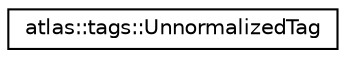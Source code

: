 digraph "Graphical Class Hierarchy"
{
  edge [fontname="Helvetica",fontsize="10",labelfontname="Helvetica",labelfontsize="10"];
  node [fontname="Helvetica",fontsize="10",shape=record];
  rankdir="LR";
  Node1 [label="atlas::tags::UnnormalizedTag",height=0.2,width=0.4,color="black", fillcolor="white", style="filled",URL="$structatlas_1_1tags_1_1UnnormalizedTag.html",tooltip="Dummy argument to distinguish two constructors for Partition. "];
}
